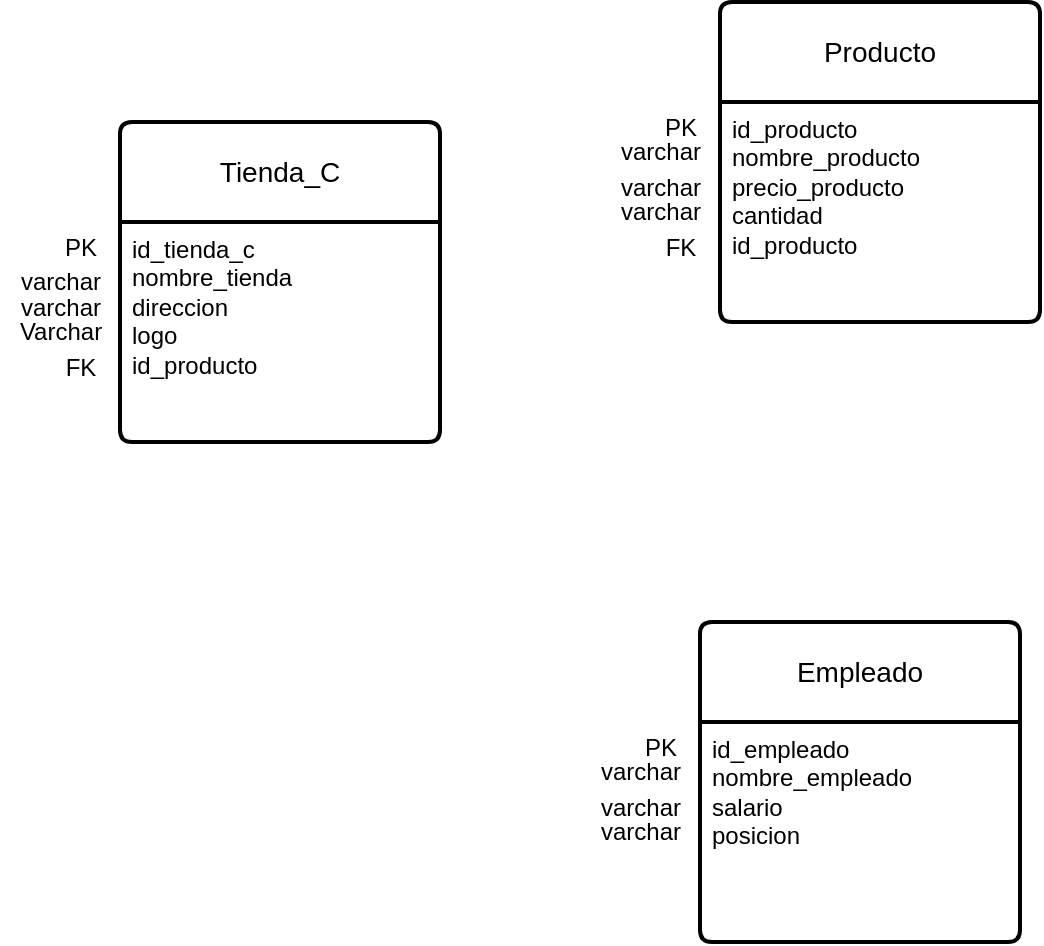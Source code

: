 <mxfile version="24.0.8" type="github">
  <diagram name="Tienda C." id="wQe0EGdjCLZnHoaCI0Wc">
    <mxGraphModel dx="231" dy="292" grid="1" gridSize="10" guides="1" tooltips="1" connect="1" arrows="1" fold="1" page="1" pageScale="1" pageWidth="827" pageHeight="1169" math="0" shadow="0">
      <root>
        <mxCell id="0" />
        <mxCell id="1" parent="0" />
        <mxCell id="xqDM9limEua8HDSkZ0b2-1" value="Tienda_C" style="swimlane;childLayout=stackLayout;horizontal=1;startSize=50;horizontalStack=0;rounded=1;fontSize=14;fontStyle=0;strokeWidth=2;resizeParent=0;resizeLast=1;shadow=0;dashed=0;align=center;arcSize=4;whiteSpace=wrap;html=1;" vertex="1" parent="1">
          <mxGeometry x="330" y="190" width="160" height="160" as="geometry" />
        </mxCell>
        <mxCell id="xqDM9limEua8HDSkZ0b2-2" value="id_tienda_c&lt;br&gt;nombre_tienda&lt;br&gt;&lt;div&gt;direccion&lt;/div&gt;&lt;div&gt;logo&lt;/div&gt;&lt;div&gt;id_producto&lt;/div&gt;" style="align=left;strokeColor=none;fillColor=none;spacingLeft=4;fontSize=12;verticalAlign=top;resizable=0;rotatable=0;part=1;html=1;" vertex="1" parent="xqDM9limEua8HDSkZ0b2-1">
          <mxGeometry y="50" width="160" height="110" as="geometry" />
        </mxCell>
        <mxCell id="xqDM9limEua8HDSkZ0b2-10" value="PK" style="text;html=1;align=center;verticalAlign=middle;resizable=0;points=[];autosize=1;strokeColor=none;fillColor=none;" vertex="1" parent="1">
          <mxGeometry x="290" y="238" width="40" height="30" as="geometry" />
        </mxCell>
        <mxCell id="xqDM9limEua8HDSkZ0b2-11" value="varchar" style="text;html=1;align=center;verticalAlign=middle;resizable=0;points=[];autosize=1;strokeColor=none;fillColor=none;" vertex="1" parent="1">
          <mxGeometry x="270" y="255" width="60" height="30" as="geometry" />
        </mxCell>
        <mxCell id="xqDM9limEua8HDSkZ0b2-12" value="varchar" style="text;html=1;align=center;verticalAlign=middle;resizable=0;points=[];autosize=1;strokeColor=none;fillColor=none;" vertex="1" parent="1">
          <mxGeometry x="270" y="268" width="60" height="30" as="geometry" />
        </mxCell>
        <mxCell id="xqDM9limEua8HDSkZ0b2-14" value="Varchar" style="text;html=1;align=center;verticalAlign=middle;resizable=0;points=[];autosize=1;strokeColor=none;fillColor=none;" vertex="1" parent="1">
          <mxGeometry x="270" y="280" width="60" height="30" as="geometry" />
        </mxCell>
        <mxCell id="xqDM9limEua8HDSkZ0b2-15" value="FK" style="text;html=1;align=center;verticalAlign=middle;resizable=0;points=[];autosize=1;strokeColor=none;fillColor=none;" vertex="1" parent="1">
          <mxGeometry x="290" y="298" width="40" height="30" as="geometry" />
        </mxCell>
        <mxCell id="xqDM9limEua8HDSkZ0b2-20" value="Producto" style="swimlane;childLayout=stackLayout;horizontal=1;startSize=50;horizontalStack=0;rounded=1;fontSize=14;fontStyle=0;strokeWidth=2;resizeParent=0;resizeLast=1;shadow=0;dashed=0;align=center;arcSize=4;whiteSpace=wrap;html=1;" vertex="1" parent="1">
          <mxGeometry x="630" y="130" width="160" height="160" as="geometry" />
        </mxCell>
        <mxCell id="xqDM9limEua8HDSkZ0b2-21" value="id_producto&lt;br&gt;nombre_producto&lt;br&gt;&lt;div&gt;precio_producto&lt;/div&gt;&lt;div&gt;cantidad&lt;/div&gt;&lt;div&gt;id_producto&lt;/div&gt;&lt;div&gt;&lt;br&gt;&lt;/div&gt;&lt;div&gt;&lt;br&gt;&lt;/div&gt;&lt;div&gt;&lt;br&gt;&lt;/div&gt;" style="align=left;strokeColor=none;fillColor=none;spacingLeft=4;fontSize=12;verticalAlign=top;resizable=0;rotatable=0;part=1;html=1;" vertex="1" parent="xqDM9limEua8HDSkZ0b2-20">
          <mxGeometry y="50" width="160" height="110" as="geometry" />
        </mxCell>
        <mxCell id="xqDM9limEua8HDSkZ0b2-22" value="PK" style="text;html=1;align=center;verticalAlign=middle;resizable=0;points=[];autosize=1;strokeColor=none;fillColor=none;" vertex="1" parent="1">
          <mxGeometry x="590" y="178" width="40" height="30" as="geometry" />
        </mxCell>
        <mxCell id="xqDM9limEua8HDSkZ0b2-23" value="FK" style="text;html=1;align=center;verticalAlign=middle;resizable=0;points=[];autosize=1;strokeColor=none;fillColor=none;" vertex="1" parent="1">
          <mxGeometry x="590" y="238" width="40" height="30" as="geometry" />
        </mxCell>
        <mxCell id="xqDM9limEua8HDSkZ0b2-26" value="varchar" style="text;html=1;align=center;verticalAlign=middle;resizable=0;points=[];autosize=1;strokeColor=none;fillColor=none;" vertex="1" parent="1">
          <mxGeometry x="570" y="190" width="60" height="30" as="geometry" />
        </mxCell>
        <mxCell id="xqDM9limEua8HDSkZ0b2-27" value="varchar" style="text;html=1;align=center;verticalAlign=middle;resizable=0;points=[];autosize=1;strokeColor=none;fillColor=none;" vertex="1" parent="1">
          <mxGeometry x="570" y="208" width="60" height="30" as="geometry" />
        </mxCell>
        <mxCell id="xqDM9limEua8HDSkZ0b2-28" value="varchar" style="text;html=1;align=center;verticalAlign=middle;resizable=0;points=[];autosize=1;strokeColor=none;fillColor=none;" vertex="1" parent="1">
          <mxGeometry x="570" y="220" width="60" height="30" as="geometry" />
        </mxCell>
        <mxCell id="xqDM9limEua8HDSkZ0b2-36" value="Empleado" style="swimlane;childLayout=stackLayout;horizontal=1;startSize=50;horizontalStack=0;rounded=1;fontSize=14;fontStyle=0;strokeWidth=2;resizeParent=0;resizeLast=1;shadow=0;dashed=0;align=center;arcSize=4;whiteSpace=wrap;html=1;" vertex="1" parent="1">
          <mxGeometry x="620" y="440" width="160" height="160" as="geometry" />
        </mxCell>
        <mxCell id="xqDM9limEua8HDSkZ0b2-37" value="id_empleado&lt;br&gt;nombre_empleado&lt;br&gt;&lt;div&gt;salario&lt;/div&gt;&lt;div&gt;posicion&lt;/div&gt;" style="align=left;strokeColor=none;fillColor=none;spacingLeft=4;fontSize=12;verticalAlign=top;resizable=0;rotatable=0;part=1;html=1;" vertex="1" parent="xqDM9limEua8HDSkZ0b2-36">
          <mxGeometry y="50" width="160" height="110" as="geometry" />
        </mxCell>
        <mxCell id="xqDM9limEua8HDSkZ0b2-38" value="PK" style="text;html=1;align=center;verticalAlign=middle;resizable=0;points=[];autosize=1;strokeColor=none;fillColor=none;" vertex="1" parent="1">
          <mxGeometry x="580" y="488" width="40" height="30" as="geometry" />
        </mxCell>
        <mxCell id="xqDM9limEua8HDSkZ0b2-40" value="varchar" style="text;html=1;align=center;verticalAlign=middle;resizable=0;points=[];autosize=1;strokeColor=none;fillColor=none;" vertex="1" parent="1">
          <mxGeometry x="560" y="500" width="60" height="30" as="geometry" />
        </mxCell>
        <mxCell id="xqDM9limEua8HDSkZ0b2-41" value="varchar" style="text;html=1;align=center;verticalAlign=middle;resizable=0;points=[];autosize=1;strokeColor=none;fillColor=none;" vertex="1" parent="1">
          <mxGeometry x="560" y="518" width="60" height="30" as="geometry" />
        </mxCell>
        <mxCell id="xqDM9limEua8HDSkZ0b2-42" value="varchar" style="text;html=1;align=center;verticalAlign=middle;resizable=0;points=[];autosize=1;strokeColor=none;fillColor=none;" vertex="1" parent="1">
          <mxGeometry x="560" y="530" width="60" height="30" as="geometry" />
        </mxCell>
      </root>
    </mxGraphModel>
  </diagram>
</mxfile>
